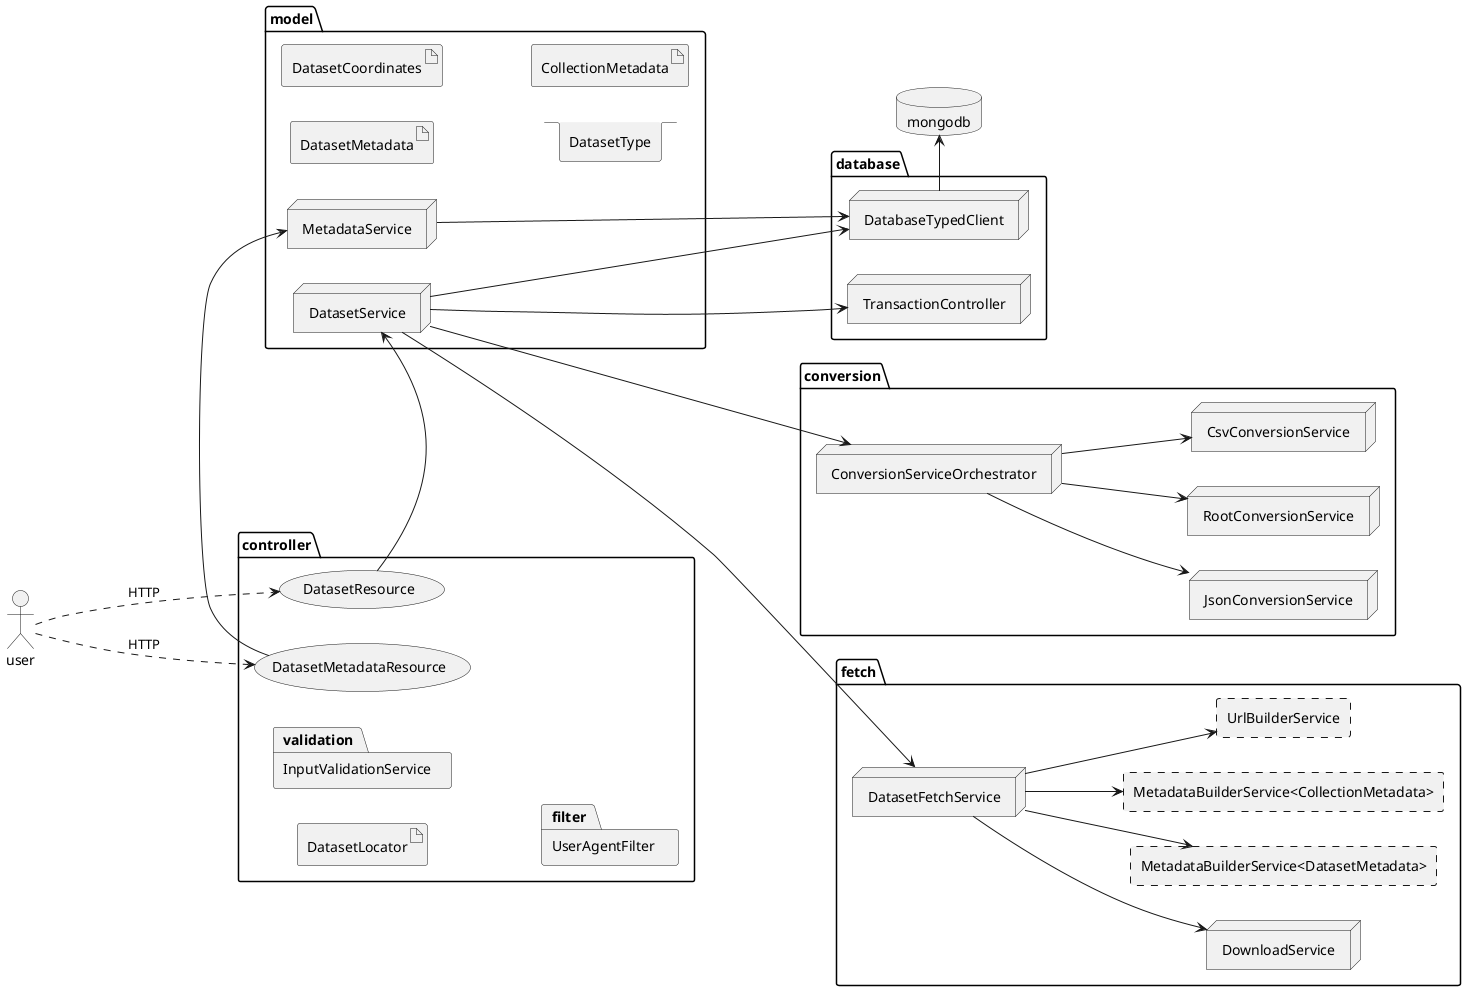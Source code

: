 @startuml
left to right direction

package controller {
  usecase DatasetResource
  usecase DatasetMetadataResource
  artifact DatasetLocator
  package validation [
    InputValidationService
  ]
  package filter [
    UserAgentFilter 
  ]
}

package model {
  artifact DatasetMetadata
  artifact DatasetCoordinates
  stack DatasetType
  artifact CollectionMetadata
  node DatasetService
  node MetadataService
}

package "database" {
  node TransactionController
  node DatabaseTypedClient
}

package conversion {
  node CsvConversionService
  node JsonConversionService
  node RootConversionService
  node ConversionServiceOrchestrator
}

package fetch {
  rectangle "MetadataBuilderService<DatasetMetadata>" as mbsd #line.dashed 
  rectangle "MetadataBuilderService<CollectionMetadata>" as mbsc #line.dashed 
  rectangle UrlBuilderService #line.dashed
  node DownloadService
  node DatasetFetchService
}

database mongodb

:user: -[dashed]d---> DatasetResource : HTTP
:user: -[dashed]d---> DatasetMetadataResource : HTTP

DatasetResource -r---> DatasetService
DatasetMetadataResource -l---> MetadataService

DatasetService ----> DatabaseTypedClient
DatasetService ----> TransactionController
DatasetService ----> DatasetFetchService
DatasetService ----> ConversionServiceOrchestrator

MetadataService ----> DatabaseTypedClient

DatabaseTypedClient -r-> mongodb

DatasetFetchService --> DownloadService
DatasetFetchService --> mbsd
DatasetFetchService --> mbsc
DatasetFetchService --> UrlBuilderService

ConversionServiceOrchestrator --> CsvConversionService
ConversionServiceOrchestrator --> JsonConversionService
ConversionServiceOrchestrator --> RootConversionService

@enduml